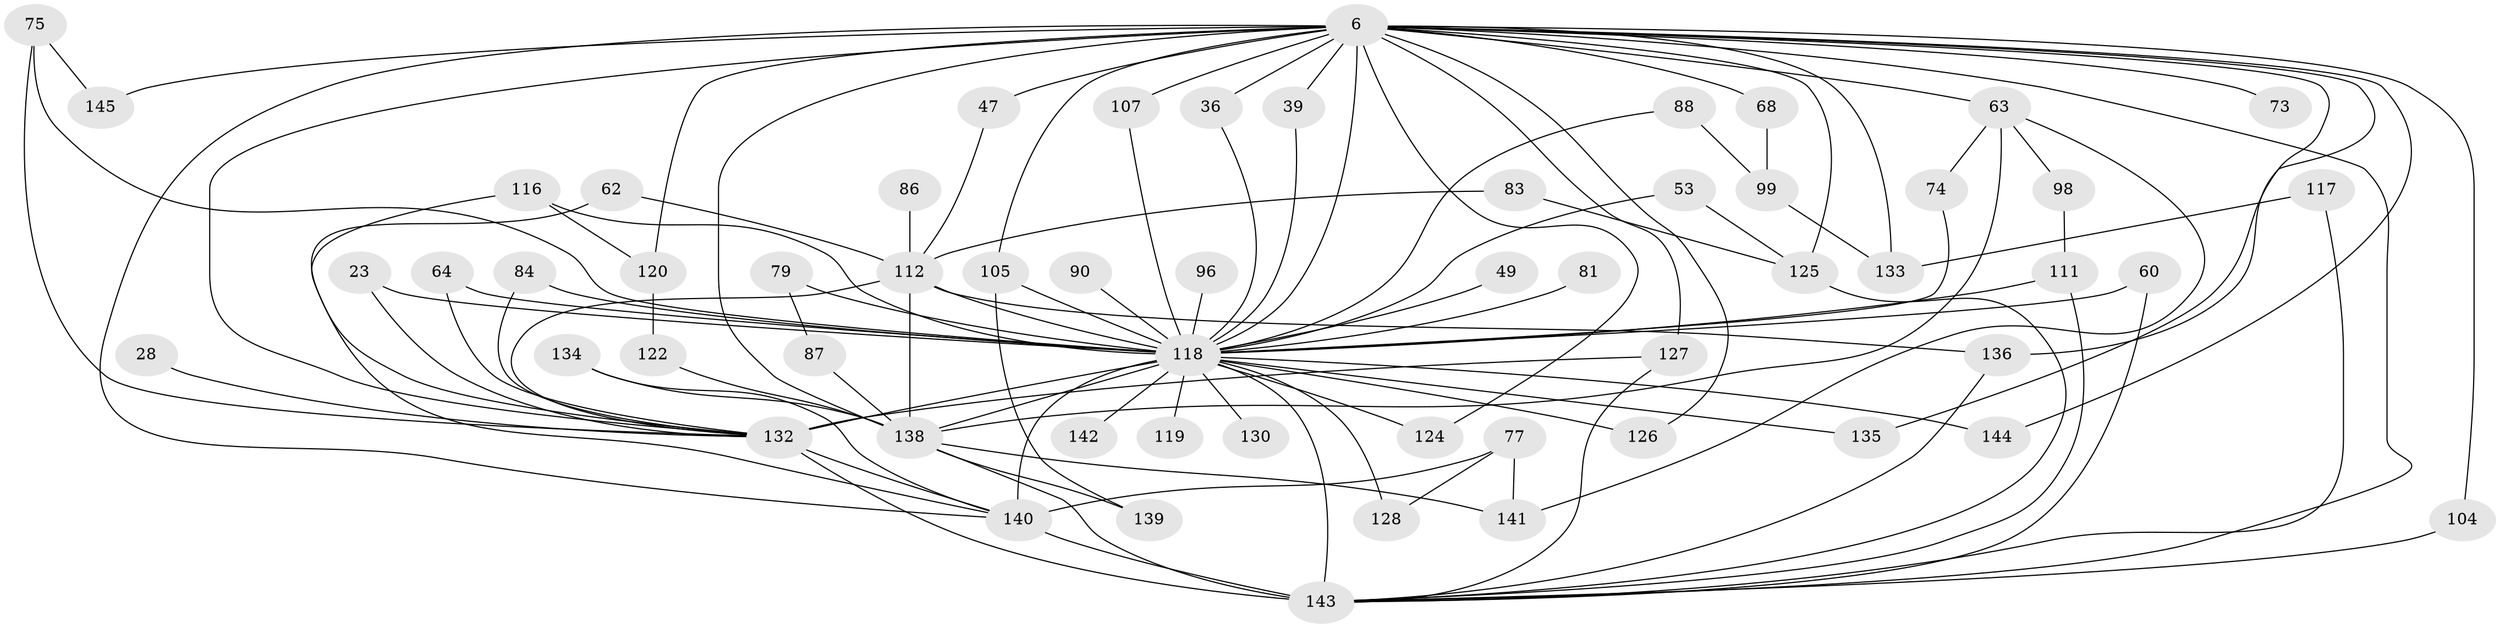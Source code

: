 // original degree distribution, {26: 0.006896551724137931, 29: 0.006896551724137931, 17: 0.006896551724137931, 27: 0.013793103448275862, 19: 0.013793103448275862, 38: 0.006896551724137931, 16: 0.006896551724137931, 28: 0.006896551724137931, 3: 0.2689655172413793, 9: 0.006896551724137931, 6: 0.027586206896551724, 4: 0.0896551724137931, 2: 0.496551724137931, 13: 0.006896551724137931, 5: 0.034482758620689655}
// Generated by graph-tools (version 1.1) at 2025/47/03/04/25 21:47:27]
// undirected, 58 vertices, 107 edges
graph export_dot {
graph [start="1"]
  node [color=gray90,style=filled];
  6 [super="+2"];
  23;
  28;
  36;
  39;
  47;
  49;
  53;
  60;
  62;
  63 [super="+41"];
  64;
  68;
  73 [super="+31"];
  74;
  75 [super="+24"];
  77;
  79;
  81;
  83;
  84;
  86;
  87;
  88;
  90 [super="+82"];
  96;
  98;
  99 [super="+97"];
  104;
  105 [super="+57+59+89"];
  107 [super="+102"];
  111 [super="+67"];
  112 [super="+85+101"];
  116 [super="+91+56+100"];
  117;
  118 [super="+61+10+8"];
  119;
  120 [super="+72"];
  122;
  124;
  125 [super="+34"];
  126 [super="+33+17"];
  127 [super="+106"];
  128 [super="+92"];
  130;
  132 [super="+14+37+29"];
  133 [super="+71+129"];
  134;
  135 [super="+78"];
  136 [super="+55"];
  138 [super="+76+95+80+109+131+121"];
  139;
  140 [super="+30+69+35+54+123"];
  141 [super="+110"];
  142;
  143 [super="+58+115+137"];
  144;
  145 [super="+93+20"];
  6 -- 39;
  6 -- 47;
  6 -- 63 [weight=2];
  6 -- 68 [weight=2];
  6 -- 104;
  6 -- 107 [weight=2];
  6 -- 118 [weight=9];
  6 -- 120 [weight=3];
  6 -- 144;
  6 -- 133 [weight=4];
  6 -- 73 [weight=2];
  6 -- 36;
  6 -- 124;
  6 -- 125 [weight=2];
  6 -- 132 [weight=6];
  6 -- 140;
  6 -- 126;
  6 -- 136;
  6 -- 143 [weight=5];
  6 -- 105 [weight=3];
  6 -- 138 [weight=6];
  6 -- 145 [weight=3];
  6 -- 127;
  6 -- 135;
  23 -- 132;
  23 -- 118;
  28 -- 132 [weight=2];
  36 -- 118;
  39 -- 118;
  47 -- 112;
  49 -- 118 [weight=2];
  53 -- 125;
  53 -- 118;
  60 -- 143;
  60 -- 118;
  62 -- 112;
  62 -- 140;
  63 -- 74;
  63 -- 98;
  63 -- 141;
  63 -- 138 [weight=2];
  64 -- 132;
  64 -- 118;
  68 -- 99;
  74 -- 118;
  75 -- 132;
  75 -- 118 [weight=2];
  75 -- 145;
  77 -- 128;
  77 -- 141;
  77 -- 140 [weight=2];
  79 -- 87;
  79 -- 118 [weight=2];
  81 -- 118;
  83 -- 125;
  83 -- 112;
  84 -- 132;
  84 -- 118;
  86 -- 112;
  87 -- 138;
  88 -- 118 [weight=2];
  88 -- 99;
  90 -- 118 [weight=2];
  96 -- 118 [weight=2];
  98 -- 111;
  99 -- 133;
  104 -- 143;
  105 -- 118 [weight=4];
  105 -- 139;
  107 -- 118;
  111 -- 143;
  111 -- 118 [weight=3];
  112 -- 118 [weight=4];
  112 -- 132 [weight=2];
  112 -- 136;
  112 -- 138 [weight=3];
  116 -- 120;
  116 -- 118 [weight=4];
  116 -- 132;
  117 -- 133;
  117 -- 143;
  118 -- 119 [weight=2];
  118 -- 143 [weight=13];
  118 -- 130 [weight=2];
  118 -- 132 [weight=9];
  118 -- 140 [weight=7];
  118 -- 142;
  118 -- 124;
  118 -- 126 [weight=3];
  118 -- 128 [weight=2];
  118 -- 138 [weight=7];
  118 -- 135 [weight=2];
  118 -- 144;
  120 -- 122;
  122 -- 138;
  125 -- 143 [weight=2];
  127 -- 143;
  127 -- 132;
  132 -- 143 [weight=7];
  132 -- 140;
  134 -- 138;
  134 -- 140;
  136 -- 143;
  138 -- 143 [weight=4];
  138 -- 139;
  138 -- 141;
  140 -- 143 [weight=3];
}
